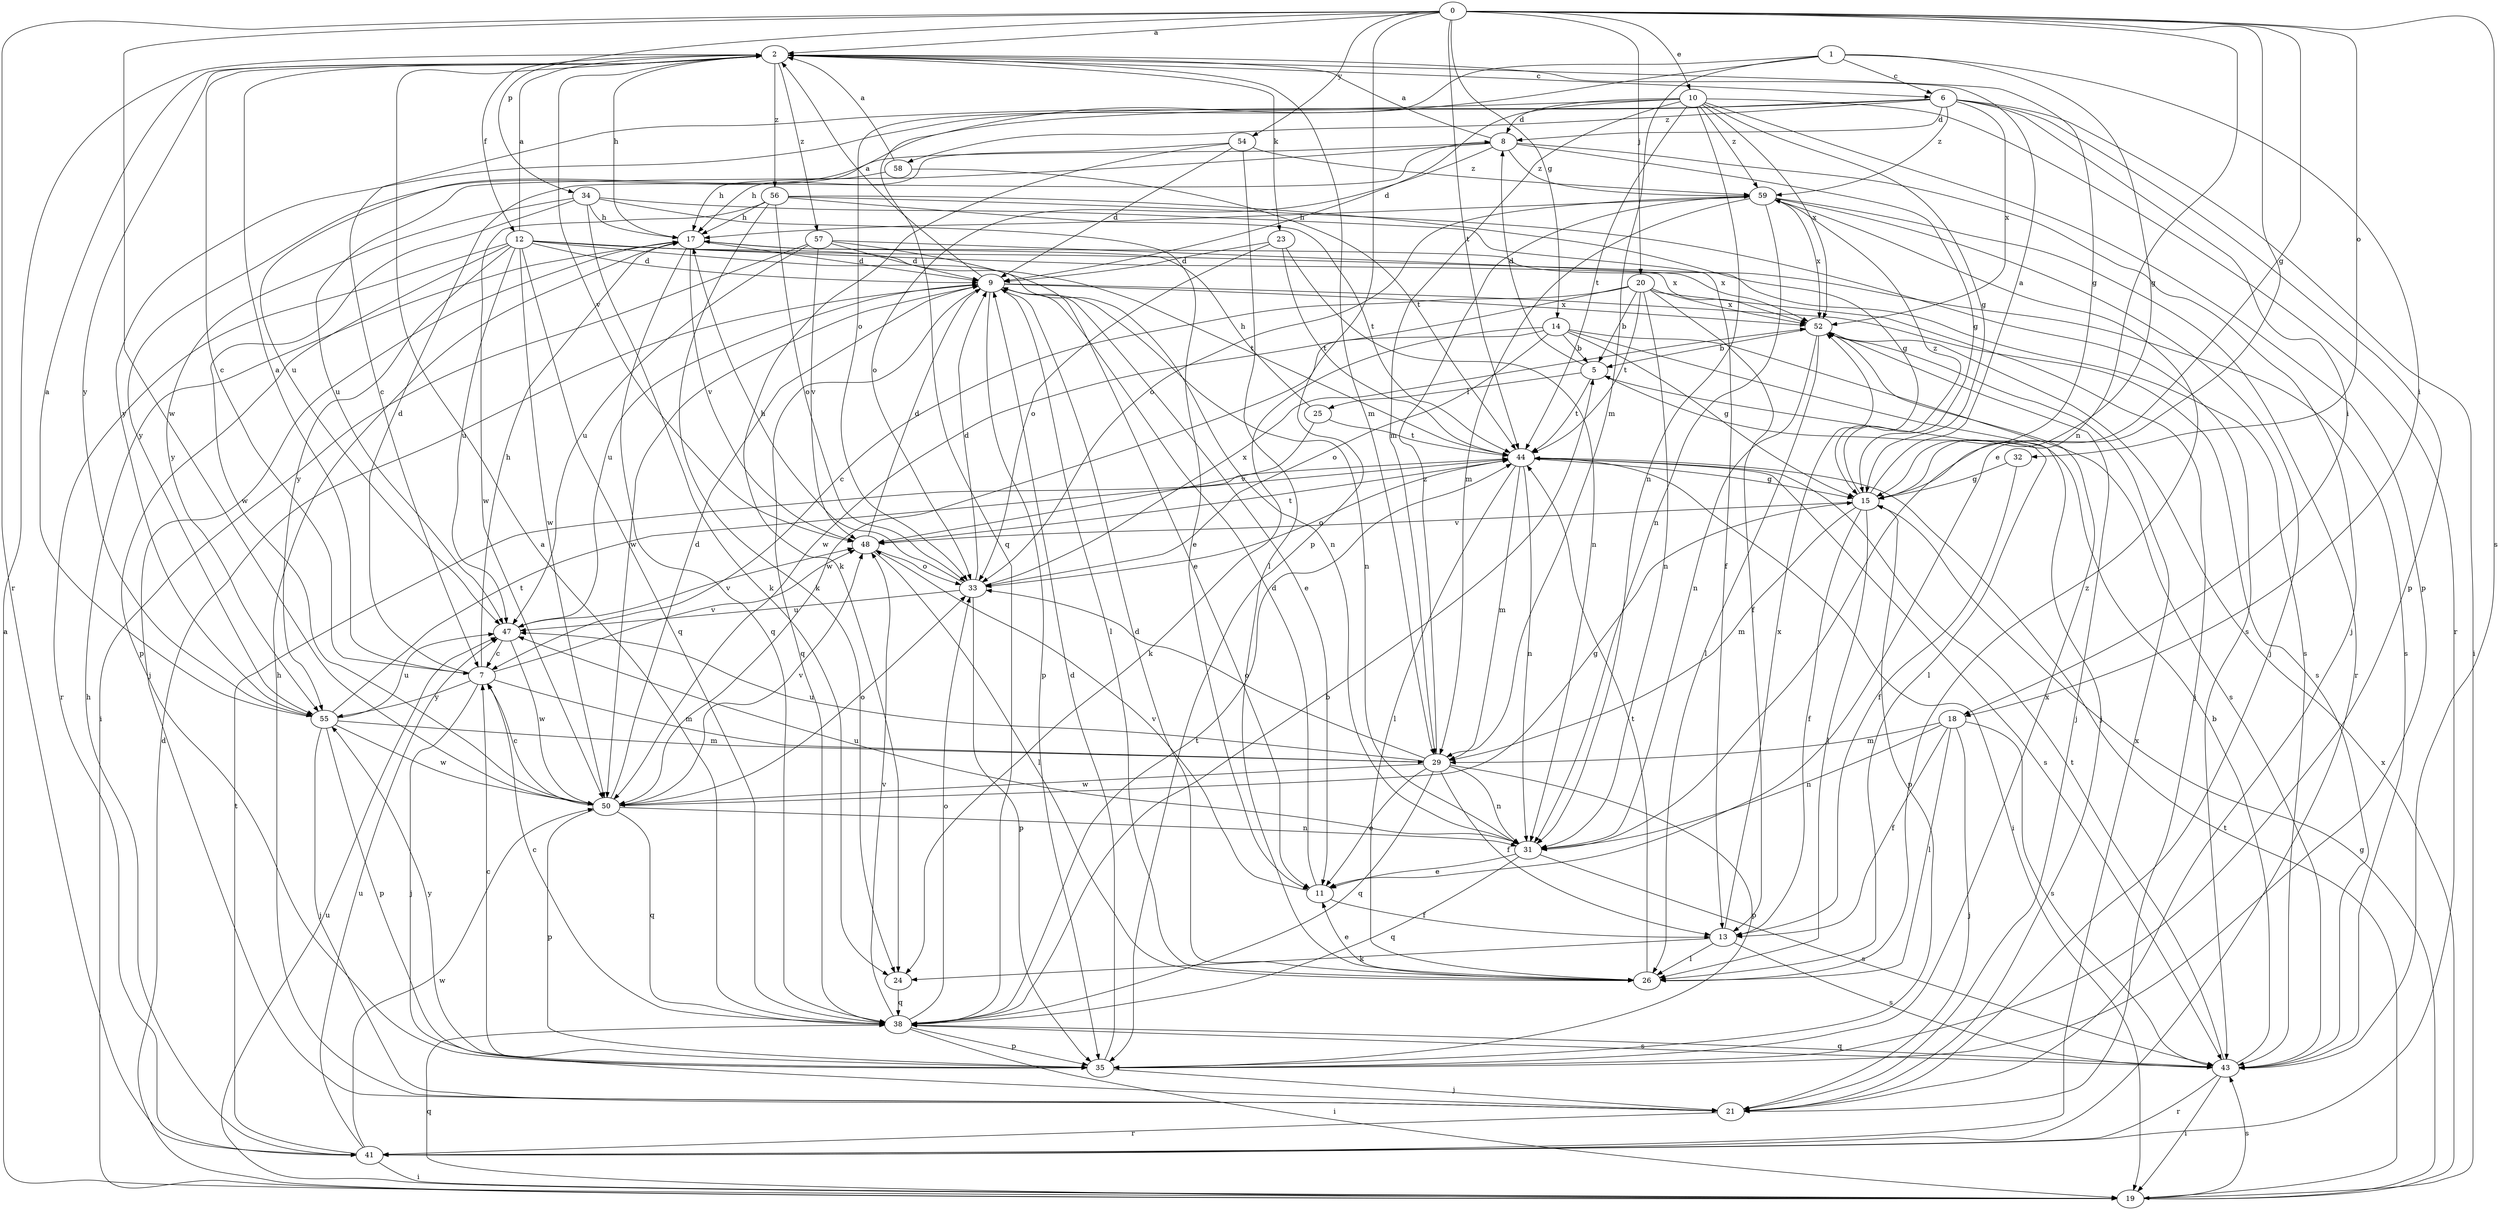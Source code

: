strict digraph  {
0;
1;
2;
5;
6;
7;
8;
9;
10;
11;
12;
13;
14;
15;
17;
18;
19;
20;
21;
23;
24;
25;
26;
29;
31;
32;
33;
34;
35;
38;
41;
43;
44;
47;
48;
50;
52;
54;
55;
56;
57;
58;
59;
0 -> 2  [label=a];
0 -> 10  [label=e];
0 -> 11  [label=e];
0 -> 14  [label=g];
0 -> 15  [label=g];
0 -> 20  [label=j];
0 -> 31  [label=n];
0 -> 32  [label=o];
0 -> 34  [label=p];
0 -> 35  [label=p];
0 -> 41  [label=r];
0 -> 43  [label=s];
0 -> 44  [label=t];
0 -> 50  [label=w];
0 -> 54  [label=y];
1 -> 6  [label=c];
1 -> 15  [label=g];
1 -> 18  [label=i];
1 -> 29  [label=m];
1 -> 33  [label=o];
1 -> 38  [label=q];
2 -> 6  [label=c];
2 -> 7  [label=c];
2 -> 12  [label=f];
2 -> 15  [label=g];
2 -> 17  [label=h];
2 -> 23  [label=k];
2 -> 29  [label=m];
2 -> 48  [label=v];
2 -> 55  [label=y];
2 -> 56  [label=z];
2 -> 57  [label=z];
5 -> 8  [label=d];
5 -> 25  [label=l];
5 -> 26  [label=l];
5 -> 44  [label=t];
6 -> 8  [label=d];
6 -> 18  [label=i];
6 -> 19  [label=i];
6 -> 35  [label=p];
6 -> 47  [label=u];
6 -> 52  [label=x];
6 -> 55  [label=y];
6 -> 58  [label=z];
6 -> 59  [label=z];
7 -> 2  [label=a];
7 -> 8  [label=d];
7 -> 17  [label=h];
7 -> 21  [label=j];
7 -> 29  [label=m];
7 -> 48  [label=v];
7 -> 55  [label=y];
8 -> 2  [label=a];
8 -> 15  [label=g];
8 -> 21  [label=j];
8 -> 33  [label=o];
8 -> 47  [label=u];
8 -> 55  [label=y];
8 -> 59  [label=z];
9 -> 2  [label=a];
9 -> 11  [label=e];
9 -> 26  [label=l];
9 -> 31  [label=n];
9 -> 35  [label=p];
9 -> 38  [label=q];
9 -> 43  [label=s];
9 -> 47  [label=u];
9 -> 50  [label=w];
9 -> 52  [label=x];
10 -> 7  [label=c];
10 -> 8  [label=d];
10 -> 9  [label=d];
10 -> 15  [label=g];
10 -> 29  [label=m];
10 -> 31  [label=n];
10 -> 35  [label=p];
10 -> 41  [label=r];
10 -> 44  [label=t];
10 -> 52  [label=x];
10 -> 59  [label=z];
11 -> 9  [label=d];
11 -> 13  [label=f];
11 -> 48  [label=v];
12 -> 2  [label=a];
12 -> 9  [label=d];
12 -> 31  [label=n];
12 -> 35  [label=p];
12 -> 38  [label=q];
12 -> 41  [label=r];
12 -> 43  [label=s];
12 -> 44  [label=t];
12 -> 47  [label=u];
12 -> 50  [label=w];
12 -> 52  [label=x];
12 -> 55  [label=y];
13 -> 24  [label=k];
13 -> 26  [label=l];
13 -> 43  [label=s];
13 -> 52  [label=x];
14 -> 5  [label=b];
14 -> 15  [label=g];
14 -> 21  [label=j];
14 -> 24  [label=k];
14 -> 33  [label=o];
14 -> 43  [label=s];
14 -> 50  [label=w];
15 -> 2  [label=a];
15 -> 13  [label=f];
15 -> 26  [label=l];
15 -> 29  [label=m];
15 -> 35  [label=p];
15 -> 48  [label=v];
15 -> 59  [label=z];
17 -> 9  [label=d];
17 -> 21  [label=j];
17 -> 38  [label=q];
17 -> 43  [label=s];
17 -> 48  [label=v];
18 -> 13  [label=f];
18 -> 21  [label=j];
18 -> 26  [label=l];
18 -> 29  [label=m];
18 -> 31  [label=n];
18 -> 43  [label=s];
19 -> 2  [label=a];
19 -> 9  [label=d];
19 -> 15  [label=g];
19 -> 38  [label=q];
19 -> 43  [label=s];
19 -> 44  [label=t];
19 -> 47  [label=u];
19 -> 52  [label=x];
20 -> 5  [label=b];
20 -> 7  [label=c];
20 -> 13  [label=f];
20 -> 21  [label=j];
20 -> 31  [label=n];
20 -> 44  [label=t];
20 -> 50  [label=w];
20 -> 52  [label=x];
21 -> 17  [label=h];
21 -> 41  [label=r];
23 -> 9  [label=d];
23 -> 31  [label=n];
23 -> 33  [label=o];
23 -> 44  [label=t];
24 -> 38  [label=q];
25 -> 17  [label=h];
25 -> 44  [label=t];
25 -> 48  [label=v];
26 -> 9  [label=d];
26 -> 11  [label=e];
26 -> 44  [label=t];
26 -> 59  [label=z];
29 -> 11  [label=e];
29 -> 13  [label=f];
29 -> 31  [label=n];
29 -> 33  [label=o];
29 -> 35  [label=p];
29 -> 38  [label=q];
29 -> 47  [label=u];
29 -> 50  [label=w];
29 -> 59  [label=z];
31 -> 11  [label=e];
31 -> 38  [label=q];
31 -> 43  [label=s];
31 -> 47  [label=u];
32 -> 13  [label=f];
32 -> 15  [label=g];
33 -> 9  [label=d];
33 -> 17  [label=h];
33 -> 35  [label=p];
33 -> 47  [label=u];
33 -> 52  [label=x];
34 -> 11  [label=e];
34 -> 13  [label=f];
34 -> 17  [label=h];
34 -> 24  [label=k];
34 -> 50  [label=w];
34 -> 55  [label=y];
35 -> 7  [label=c];
35 -> 9  [label=d];
35 -> 21  [label=j];
35 -> 52  [label=x];
35 -> 55  [label=y];
38 -> 2  [label=a];
38 -> 5  [label=b];
38 -> 7  [label=c];
38 -> 19  [label=i];
38 -> 33  [label=o];
38 -> 35  [label=p];
38 -> 43  [label=s];
38 -> 44  [label=t];
38 -> 48  [label=v];
41 -> 17  [label=h];
41 -> 19  [label=i];
41 -> 44  [label=t];
41 -> 47  [label=u];
41 -> 50  [label=w];
41 -> 52  [label=x];
43 -> 5  [label=b];
43 -> 19  [label=i];
43 -> 38  [label=q];
43 -> 41  [label=r];
43 -> 44  [label=t];
44 -> 15  [label=g];
44 -> 19  [label=i];
44 -> 26  [label=l];
44 -> 29  [label=m];
44 -> 31  [label=n];
44 -> 33  [label=o];
44 -> 43  [label=s];
47 -> 7  [label=c];
47 -> 48  [label=v];
47 -> 50  [label=w];
48 -> 9  [label=d];
48 -> 26  [label=l];
48 -> 33  [label=o];
48 -> 44  [label=t];
50 -> 7  [label=c];
50 -> 9  [label=d];
50 -> 15  [label=g];
50 -> 31  [label=n];
50 -> 33  [label=o];
50 -> 35  [label=p];
50 -> 38  [label=q];
50 -> 48  [label=v];
52 -> 5  [label=b];
52 -> 21  [label=j];
52 -> 26  [label=l];
52 -> 31  [label=n];
54 -> 9  [label=d];
54 -> 17  [label=h];
54 -> 24  [label=k];
54 -> 26  [label=l];
54 -> 59  [label=z];
55 -> 2  [label=a];
55 -> 21  [label=j];
55 -> 29  [label=m];
55 -> 35  [label=p];
55 -> 44  [label=t];
55 -> 47  [label=u];
55 -> 50  [label=w];
56 -> 15  [label=g];
56 -> 17  [label=h];
56 -> 24  [label=k];
56 -> 33  [label=o];
56 -> 43  [label=s];
56 -> 44  [label=t];
56 -> 50  [label=w];
57 -> 9  [label=d];
57 -> 11  [label=e];
57 -> 19  [label=i];
57 -> 47  [label=u];
57 -> 48  [label=v];
57 -> 52  [label=x];
58 -> 2  [label=a];
58 -> 17  [label=h];
58 -> 44  [label=t];
59 -> 17  [label=h];
59 -> 21  [label=j];
59 -> 29  [label=m];
59 -> 31  [label=n];
59 -> 33  [label=o];
59 -> 41  [label=r];
59 -> 52  [label=x];
}
